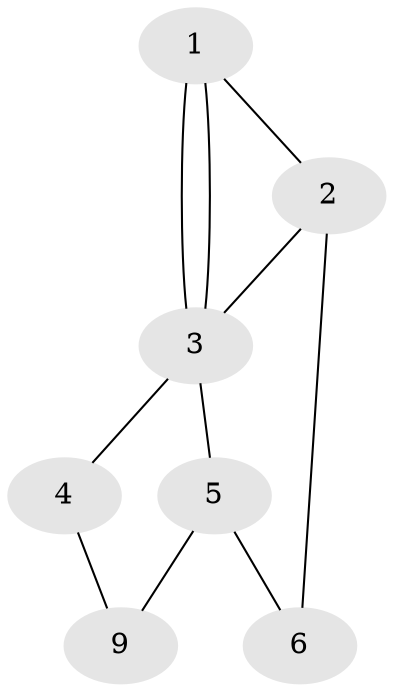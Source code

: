 // Generated by graph-tools (version 1.1) at 2025/46/02/15/25 05:46:28]
// undirected, 7 vertices, 10 edges
graph export_dot {
graph [start="1"]
  node [color=gray90,style=filled];
  1 [super="+12+16+19+20"];
  2 [super="+11"];
  3 [super="+7+8+13+17"];
  4 [super="+7+18"];
  5;
  6 [super="+14"];
  9 [super="+10+15"];
  1 -- 2;
  1 -- 3;
  1 -- 3;
  2 -- 3;
  2 -- 6;
  3 -- 4;
  3 -- 5;
  4 -- 9;
  5 -- 6;
  5 -- 9;
}
